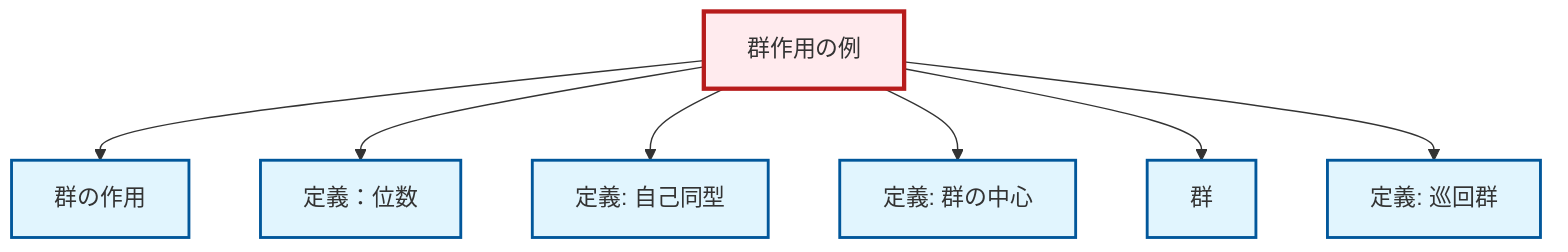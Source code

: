 graph TD
    classDef definition fill:#e1f5fe,stroke:#01579b,stroke-width:2px
    classDef theorem fill:#f3e5f5,stroke:#4a148c,stroke-width:2px
    classDef axiom fill:#fff3e0,stroke:#e65100,stroke-width:2px
    classDef example fill:#e8f5e9,stroke:#1b5e20,stroke-width:2px
    classDef current fill:#ffebee,stroke:#b71c1c,stroke-width:3px
    def-group["群"]:::definition
    def-group-action["群の作用"]:::definition
    ex-group-action-examples["群作用の例"]:::example
    def-automorphism["定義: 自己同型"]:::definition
    def-center-of-group["定義: 群の中心"]:::definition
    def-order["定義：位数"]:::definition
    def-cyclic-group["定義: 巡回群"]:::definition
    ex-group-action-examples --> def-group-action
    ex-group-action-examples --> def-order
    ex-group-action-examples --> def-automorphism
    ex-group-action-examples --> def-center-of-group
    ex-group-action-examples --> def-group
    ex-group-action-examples --> def-cyclic-group
    class ex-group-action-examples current
